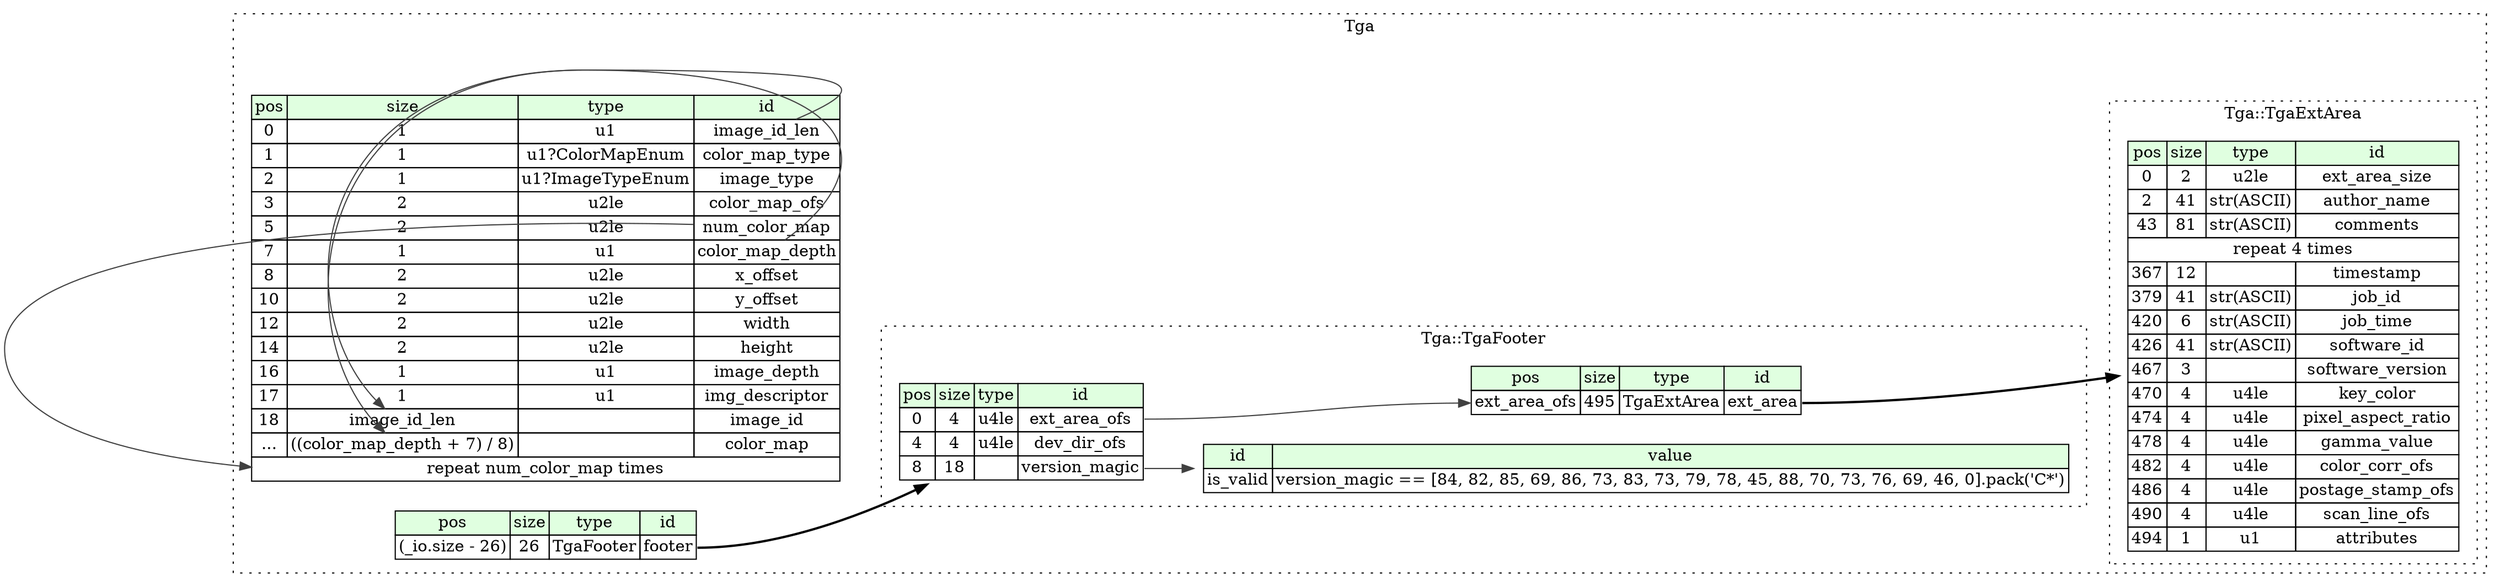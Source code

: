 digraph {
	rankdir=LR;
	node [shape=plaintext];
	subgraph cluster__tga {
		label="Tga";
		graph[style=dotted];

		tga__seq [label=<<TABLE BORDER="0" CELLBORDER="1" CELLSPACING="0">
			<TR><TD BGCOLOR="#E0FFE0">pos</TD><TD BGCOLOR="#E0FFE0">size</TD><TD BGCOLOR="#E0FFE0">type</TD><TD BGCOLOR="#E0FFE0">id</TD></TR>
			<TR><TD PORT="image_id_len_pos">0</TD><TD PORT="image_id_len_size">1</TD><TD>u1</TD><TD PORT="image_id_len_type">image_id_len</TD></TR>
			<TR><TD PORT="color_map_type_pos">1</TD><TD PORT="color_map_type_size">1</TD><TD>u1?ColorMapEnum</TD><TD PORT="color_map_type_type">color_map_type</TD></TR>
			<TR><TD PORT="image_type_pos">2</TD><TD PORT="image_type_size">1</TD><TD>u1?ImageTypeEnum</TD><TD PORT="image_type_type">image_type</TD></TR>
			<TR><TD PORT="color_map_ofs_pos">3</TD><TD PORT="color_map_ofs_size">2</TD><TD>u2le</TD><TD PORT="color_map_ofs_type">color_map_ofs</TD></TR>
			<TR><TD PORT="num_color_map_pos">5</TD><TD PORT="num_color_map_size">2</TD><TD>u2le</TD><TD PORT="num_color_map_type">num_color_map</TD></TR>
			<TR><TD PORT="color_map_depth_pos">7</TD><TD PORT="color_map_depth_size">1</TD><TD>u1</TD><TD PORT="color_map_depth_type">color_map_depth</TD></TR>
			<TR><TD PORT="x_offset_pos">8</TD><TD PORT="x_offset_size">2</TD><TD>u2le</TD><TD PORT="x_offset_type">x_offset</TD></TR>
			<TR><TD PORT="y_offset_pos">10</TD><TD PORT="y_offset_size">2</TD><TD>u2le</TD><TD PORT="y_offset_type">y_offset</TD></TR>
			<TR><TD PORT="width_pos">12</TD><TD PORT="width_size">2</TD><TD>u2le</TD><TD PORT="width_type">width</TD></TR>
			<TR><TD PORT="height_pos">14</TD><TD PORT="height_size">2</TD><TD>u2le</TD><TD PORT="height_type">height</TD></TR>
			<TR><TD PORT="image_depth_pos">16</TD><TD PORT="image_depth_size">1</TD><TD>u1</TD><TD PORT="image_depth_type">image_depth</TD></TR>
			<TR><TD PORT="img_descriptor_pos">17</TD><TD PORT="img_descriptor_size">1</TD><TD>u1</TD><TD PORT="img_descriptor_type">img_descriptor</TD></TR>
			<TR><TD PORT="image_id_pos">18</TD><TD PORT="image_id_size">image_id_len</TD><TD></TD><TD PORT="image_id_type">image_id</TD></TR>
			<TR><TD PORT="color_map_pos">...</TD><TD PORT="color_map_size">((color_map_depth + 7) / 8)</TD><TD></TD><TD PORT="color_map_type">color_map</TD></TR>
			<TR><TD COLSPAN="4" PORT="color_map__repeat">repeat num_color_map times</TD></TR>
		</TABLE>>];
		tga__inst__footer [label=<<TABLE BORDER="0" CELLBORDER="1" CELLSPACING="0">
			<TR><TD BGCOLOR="#E0FFE0">pos</TD><TD BGCOLOR="#E0FFE0">size</TD><TD BGCOLOR="#E0FFE0">type</TD><TD BGCOLOR="#E0FFE0">id</TD></TR>
			<TR><TD PORT="footer_pos">(_io.size - 26)</TD><TD PORT="footer_size">26</TD><TD>TgaFooter</TD><TD PORT="footer_type">footer</TD></TR>
		</TABLE>>];
		subgraph cluster__tga_footer {
			label="Tga::TgaFooter";
			graph[style=dotted];

			tga_footer__seq [label=<<TABLE BORDER="0" CELLBORDER="1" CELLSPACING="0">
				<TR><TD BGCOLOR="#E0FFE0">pos</TD><TD BGCOLOR="#E0FFE0">size</TD><TD BGCOLOR="#E0FFE0">type</TD><TD BGCOLOR="#E0FFE0">id</TD></TR>
				<TR><TD PORT="ext_area_ofs_pos">0</TD><TD PORT="ext_area_ofs_size">4</TD><TD>u4le</TD><TD PORT="ext_area_ofs_type">ext_area_ofs</TD></TR>
				<TR><TD PORT="dev_dir_ofs_pos">4</TD><TD PORT="dev_dir_ofs_size">4</TD><TD>u4le</TD><TD PORT="dev_dir_ofs_type">dev_dir_ofs</TD></TR>
				<TR><TD PORT="version_magic_pos">8</TD><TD PORT="version_magic_size">18</TD><TD></TD><TD PORT="version_magic_type">version_magic</TD></TR>
			</TABLE>>];
			tga_footer__inst__is_valid [label=<<TABLE BORDER="0" CELLBORDER="1" CELLSPACING="0">
				<TR><TD BGCOLOR="#E0FFE0">id</TD><TD BGCOLOR="#E0FFE0">value</TD></TR>
				<TR><TD>is_valid</TD><TD>version_magic == [84, 82, 85, 69, 86, 73, 83, 73, 79, 78, 45, 88, 70, 73, 76, 69, 46, 0].pack('C*')</TD></TR>
			</TABLE>>];
			tga_footer__inst__ext_area [label=<<TABLE BORDER="0" CELLBORDER="1" CELLSPACING="0">
				<TR><TD BGCOLOR="#E0FFE0">pos</TD><TD BGCOLOR="#E0FFE0">size</TD><TD BGCOLOR="#E0FFE0">type</TD><TD BGCOLOR="#E0FFE0">id</TD></TR>
				<TR><TD PORT="ext_area_pos">ext_area_ofs</TD><TD PORT="ext_area_size">495</TD><TD>TgaExtArea</TD><TD PORT="ext_area_type">ext_area</TD></TR>
			</TABLE>>];
		}
		subgraph cluster__tga_ext_area {
			label="Tga::TgaExtArea";
			graph[style=dotted];

			tga_ext_area__seq [label=<<TABLE BORDER="0" CELLBORDER="1" CELLSPACING="0">
				<TR><TD BGCOLOR="#E0FFE0">pos</TD><TD BGCOLOR="#E0FFE0">size</TD><TD BGCOLOR="#E0FFE0">type</TD><TD BGCOLOR="#E0FFE0">id</TD></TR>
				<TR><TD PORT="ext_area_size_pos">0</TD><TD PORT="ext_area_size_size">2</TD><TD>u2le</TD><TD PORT="ext_area_size_type">ext_area_size</TD></TR>
				<TR><TD PORT="author_name_pos">2</TD><TD PORT="author_name_size">41</TD><TD>str(ASCII)</TD><TD PORT="author_name_type">author_name</TD></TR>
				<TR><TD PORT="comments_pos">43</TD><TD PORT="comments_size">81</TD><TD>str(ASCII)</TD><TD PORT="comments_type">comments</TD></TR>
				<TR><TD COLSPAN="4" PORT="comments__repeat">repeat 4 times</TD></TR>
				<TR><TD PORT="timestamp_pos">367</TD><TD PORT="timestamp_size">12</TD><TD></TD><TD PORT="timestamp_type">timestamp</TD></TR>
				<TR><TD PORT="job_id_pos">379</TD><TD PORT="job_id_size">41</TD><TD>str(ASCII)</TD><TD PORT="job_id_type">job_id</TD></TR>
				<TR><TD PORT="job_time_pos">420</TD><TD PORT="job_time_size">6</TD><TD>str(ASCII)</TD><TD PORT="job_time_type">job_time</TD></TR>
				<TR><TD PORT="software_id_pos">426</TD><TD PORT="software_id_size">41</TD><TD>str(ASCII)</TD><TD PORT="software_id_type">software_id</TD></TR>
				<TR><TD PORT="software_version_pos">467</TD><TD PORT="software_version_size">3</TD><TD></TD><TD PORT="software_version_type">software_version</TD></TR>
				<TR><TD PORT="key_color_pos">470</TD><TD PORT="key_color_size">4</TD><TD>u4le</TD><TD PORT="key_color_type">key_color</TD></TR>
				<TR><TD PORT="pixel_aspect_ratio_pos">474</TD><TD PORT="pixel_aspect_ratio_size">4</TD><TD>u4le</TD><TD PORT="pixel_aspect_ratio_type">pixel_aspect_ratio</TD></TR>
				<TR><TD PORT="gamma_value_pos">478</TD><TD PORT="gamma_value_size">4</TD><TD>u4le</TD><TD PORT="gamma_value_type">gamma_value</TD></TR>
				<TR><TD PORT="color_corr_ofs_pos">482</TD><TD PORT="color_corr_ofs_size">4</TD><TD>u4le</TD><TD PORT="color_corr_ofs_type">color_corr_ofs</TD></TR>
				<TR><TD PORT="postage_stamp_ofs_pos">486</TD><TD PORT="postage_stamp_ofs_size">4</TD><TD>u4le</TD><TD PORT="postage_stamp_ofs_type">postage_stamp_ofs</TD></TR>
				<TR><TD PORT="scan_line_ofs_pos">490</TD><TD PORT="scan_line_ofs_size">4</TD><TD>u4le</TD><TD PORT="scan_line_ofs_type">scan_line_ofs</TD></TR>
				<TR><TD PORT="attributes_pos">494</TD><TD PORT="attributes_size">1</TD><TD>u1</TD><TD PORT="attributes_type">attributes</TD></TR>
			</TABLE>>];
		}
	}
	tga__seq:image_id_len_type -> tga__seq:image_id_size [color="#404040"];
	tga__seq:color_map_depth_type -> tga__seq:color_map_size [color="#404040"];
	tga__seq:num_color_map_type -> tga__seq:color_map__repeat [color="#404040"];
	tga__inst__footer:footer_type -> tga_footer__seq [style=bold];
	tga_footer__seq:version_magic_type -> tga_footer__inst__is_valid [color="#404040"];
	tga_footer__seq:ext_area_ofs_type -> tga_footer__inst__ext_area:ext_area_pos [color="#404040"];
	tga_footer__inst__ext_area:ext_area_type -> tga_ext_area__seq [style=bold];
}
